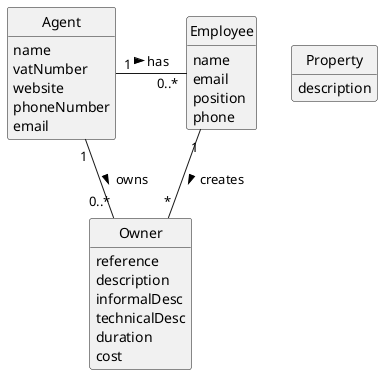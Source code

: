 @startuml
skinparam monochrome true
skinparam packageStyle rectangle
skinparam shadowing false

'left to right direction

skinparam classAttributeIconSize 0

hide circle
hide methods

'title Domain Model

'class Platform {
'  -description
'}

class Agent {
    name
    vatNumber
    website
    phoneNumber
    email
}

class Owner {
    reference
    description
    informalDesc
    technicalDesc
    duration
    cost
}

class Property {
    description
}

class Employee {
    name
    email
    position
    phone
}



'Platform "1" -- "*" Organization : has registered >
'Platform "1" -- "*" Category : defines >
Agent "1" - "0..*" Employee : has >
Agent "1" - "0..*" Owner: owns >
'Task "*" -- "1" Employee: created by >
Employee "1" -- "*" Owner : creates >
'Employee "0..1" -- "1" User: acts as >

@enduml